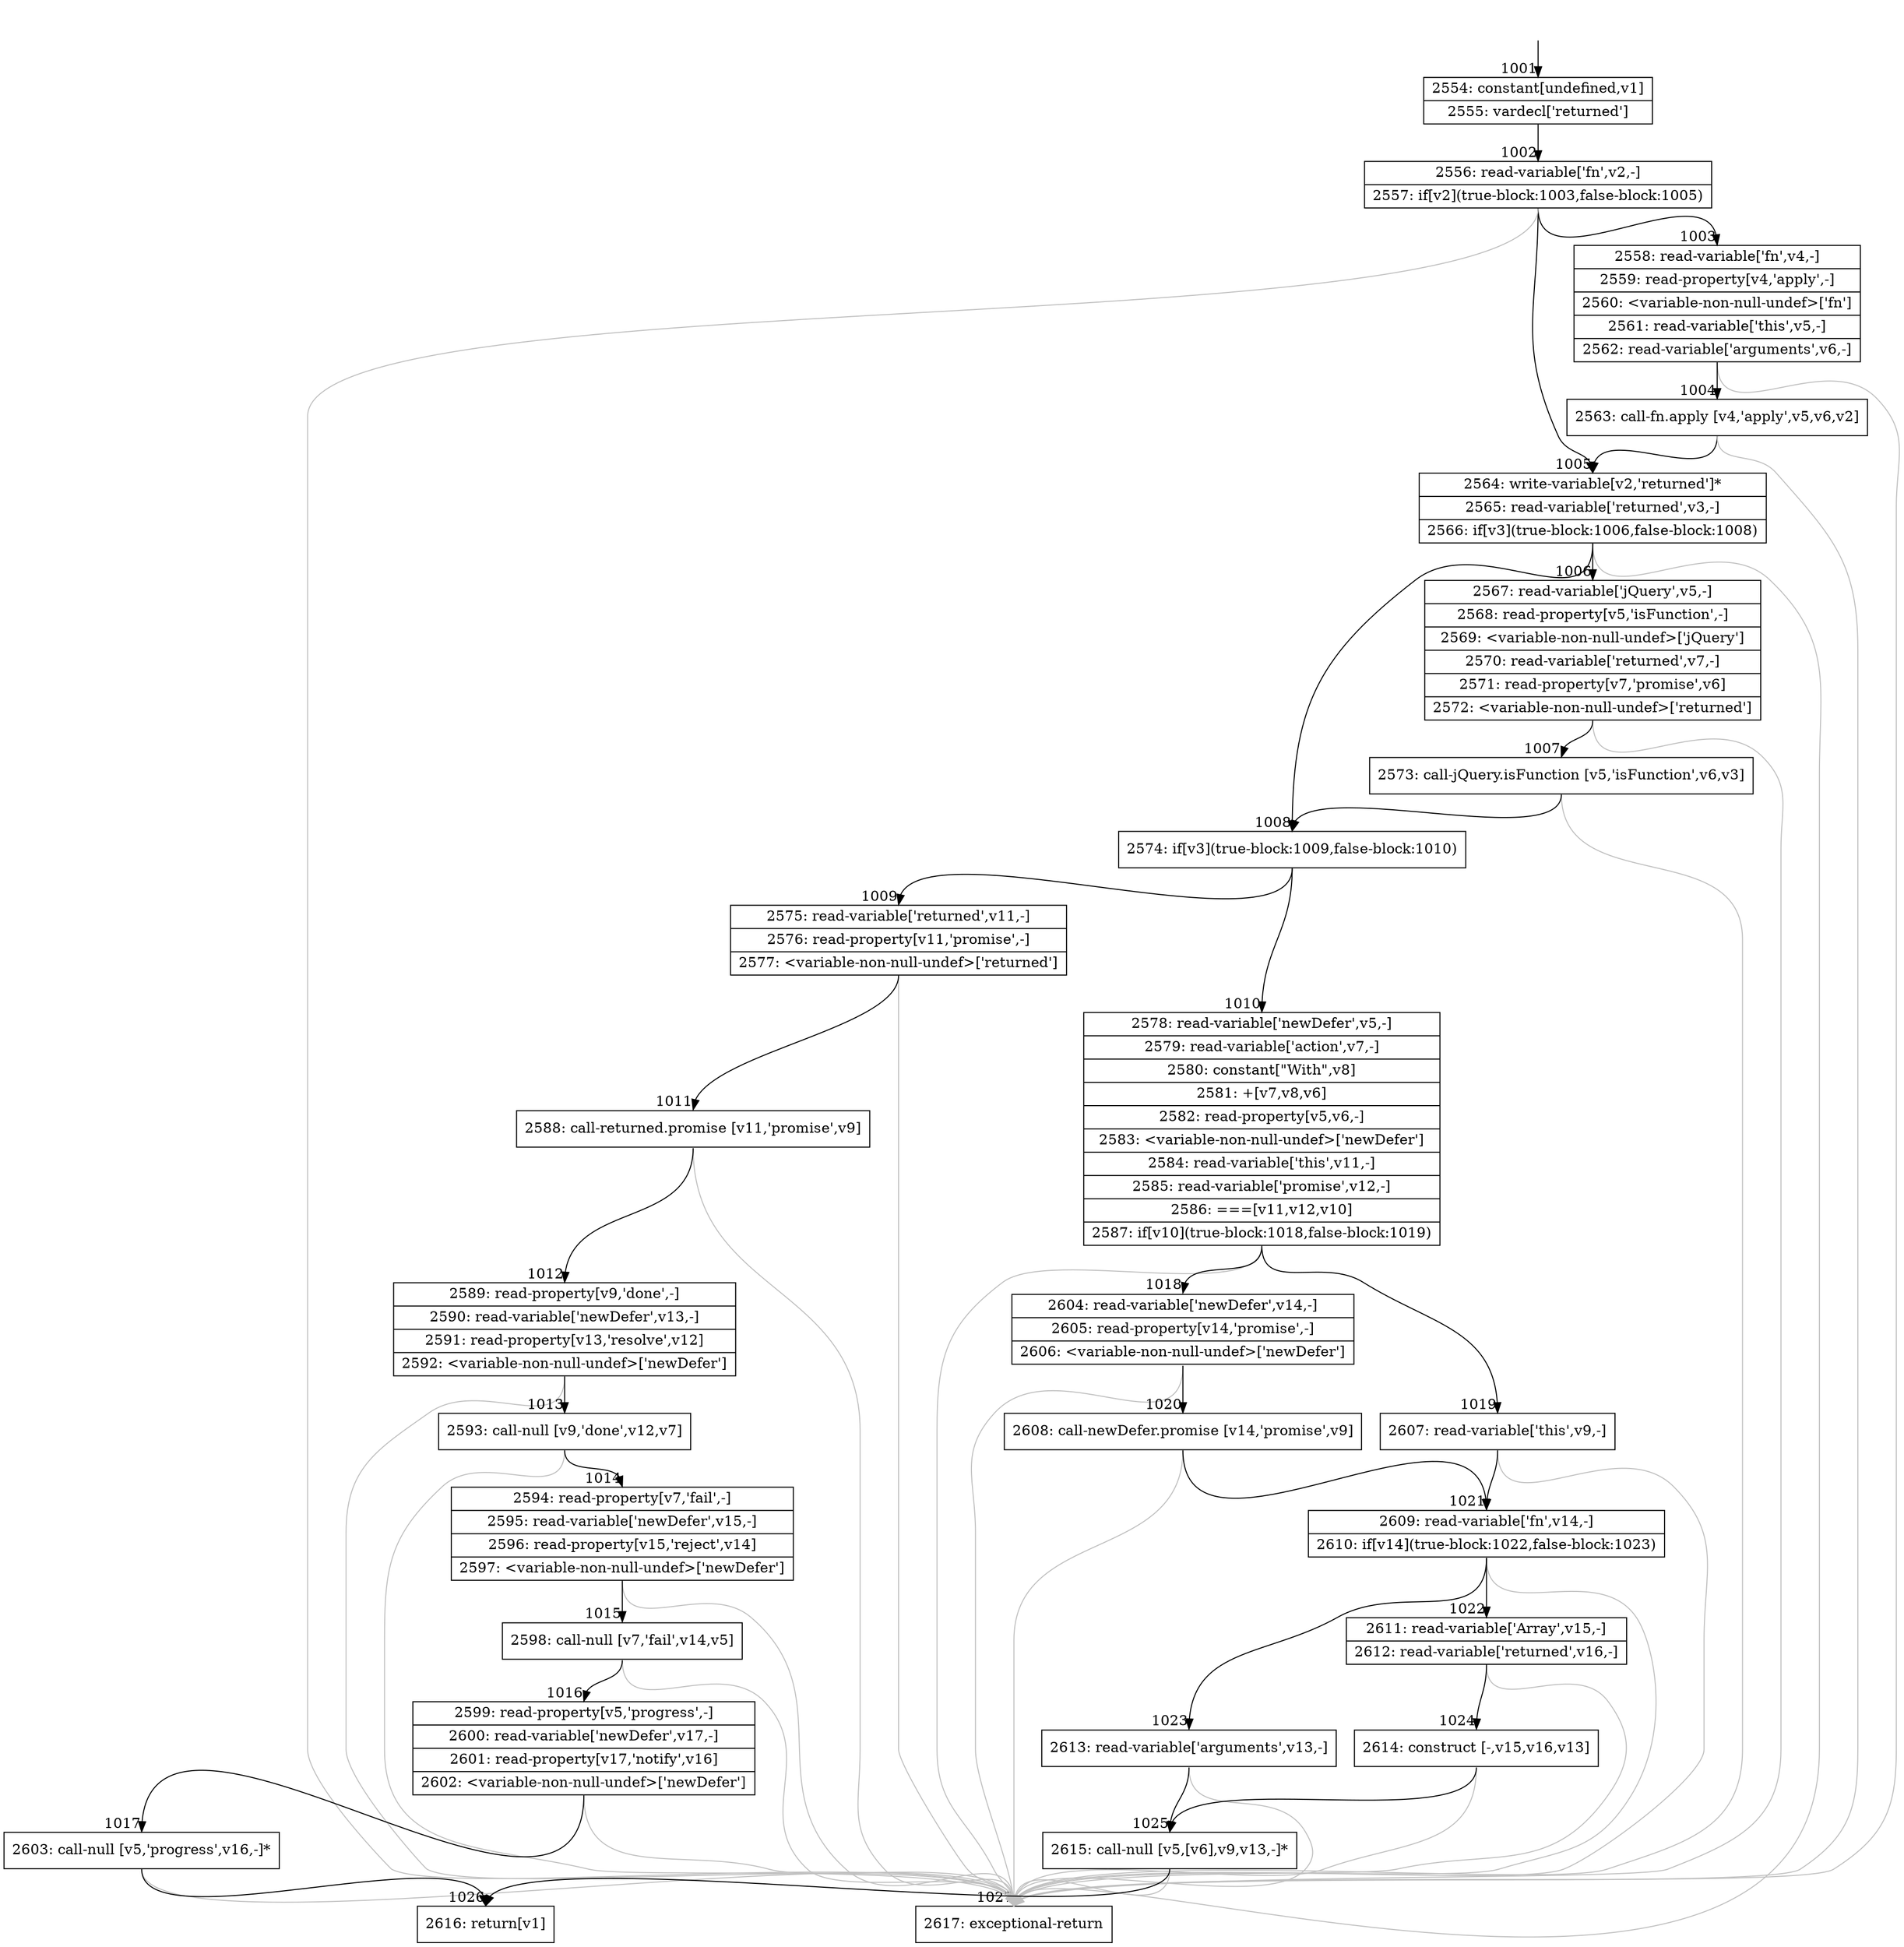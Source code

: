 digraph {
rankdir="TD"
BB_entry81[shape=none,label=""];
BB_entry81 -> BB1001 [tailport=s, headport=n, headlabel="    1001"]
BB1001 [shape=record label="{2554: constant[undefined,v1]|2555: vardecl['returned']}" ] 
BB1001 -> BB1002 [tailport=s, headport=n, headlabel="      1002"]
BB1002 [shape=record label="{2556: read-variable['fn',v2,-]|2557: if[v2](true-block:1003,false-block:1005)}" ] 
BB1002 -> BB1005 [tailport=s, headport=n, headlabel="      1005"]
BB1002 -> BB1003 [tailport=s, headport=n, headlabel="      1003"]
BB1002 -> BB1027 [tailport=s, headport=n, color=gray, headlabel="      1027"]
BB1003 [shape=record label="{2558: read-variable['fn',v4,-]|2559: read-property[v4,'apply',-]|2560: \<variable-non-null-undef\>['fn']|2561: read-variable['this',v5,-]|2562: read-variable['arguments',v6,-]}" ] 
BB1003 -> BB1004 [tailport=s, headport=n, headlabel="      1004"]
BB1003 -> BB1027 [tailport=s, headport=n, color=gray]
BB1004 [shape=record label="{2563: call-fn.apply [v4,'apply',v5,v6,v2]}" ] 
BB1004 -> BB1005 [tailport=s, headport=n]
BB1004 -> BB1027 [tailport=s, headport=n, color=gray]
BB1005 [shape=record label="{2564: write-variable[v2,'returned']*|2565: read-variable['returned',v3,-]|2566: if[v3](true-block:1006,false-block:1008)}" ] 
BB1005 -> BB1008 [tailport=s, headport=n, headlabel="      1008"]
BB1005 -> BB1006 [tailport=s, headport=n, headlabel="      1006"]
BB1005 -> BB1027 [tailport=s, headport=n, color=gray]
BB1006 [shape=record label="{2567: read-variable['jQuery',v5,-]|2568: read-property[v5,'isFunction',-]|2569: \<variable-non-null-undef\>['jQuery']|2570: read-variable['returned',v7,-]|2571: read-property[v7,'promise',v6]|2572: \<variable-non-null-undef\>['returned']}" ] 
BB1006 -> BB1007 [tailport=s, headport=n, headlabel="      1007"]
BB1006 -> BB1027 [tailport=s, headport=n, color=gray]
BB1007 [shape=record label="{2573: call-jQuery.isFunction [v5,'isFunction',v6,v3]}" ] 
BB1007 -> BB1008 [tailport=s, headport=n]
BB1007 -> BB1027 [tailport=s, headport=n, color=gray]
BB1008 [shape=record label="{2574: if[v3](true-block:1009,false-block:1010)}" ] 
BB1008 -> BB1009 [tailport=s, headport=n, headlabel="      1009"]
BB1008 -> BB1010 [tailport=s, headport=n, headlabel="      1010"]
BB1009 [shape=record label="{2575: read-variable['returned',v11,-]|2576: read-property[v11,'promise',-]|2577: \<variable-non-null-undef\>['returned']}" ] 
BB1009 -> BB1011 [tailport=s, headport=n, headlabel="      1011"]
BB1009 -> BB1027 [tailport=s, headport=n, color=gray]
BB1010 [shape=record label="{2578: read-variable['newDefer',v5,-]|2579: read-variable['action',v7,-]|2580: constant[\"With\",v8]|2581: +[v7,v8,v6]|2582: read-property[v5,v6,-]|2583: \<variable-non-null-undef\>['newDefer']|2584: read-variable['this',v11,-]|2585: read-variable['promise',v12,-]|2586: ===[v11,v12,v10]|2587: if[v10](true-block:1018,false-block:1019)}" ] 
BB1010 -> BB1018 [tailport=s, headport=n, headlabel="      1018"]
BB1010 -> BB1019 [tailport=s, headport=n, headlabel="      1019"]
BB1010 -> BB1027 [tailport=s, headport=n, color=gray]
BB1011 [shape=record label="{2588: call-returned.promise [v11,'promise',v9]}" ] 
BB1011 -> BB1012 [tailport=s, headport=n, headlabel="      1012"]
BB1011 -> BB1027 [tailport=s, headport=n, color=gray]
BB1012 [shape=record label="{2589: read-property[v9,'done',-]|2590: read-variable['newDefer',v13,-]|2591: read-property[v13,'resolve',v12]|2592: \<variable-non-null-undef\>['newDefer']}" ] 
BB1012 -> BB1013 [tailport=s, headport=n, headlabel="      1013"]
BB1012 -> BB1027 [tailport=s, headport=n, color=gray]
BB1013 [shape=record label="{2593: call-null [v9,'done',v12,v7]}" ] 
BB1013 -> BB1014 [tailport=s, headport=n, headlabel="      1014"]
BB1013 -> BB1027 [tailport=s, headport=n, color=gray]
BB1014 [shape=record label="{2594: read-property[v7,'fail',-]|2595: read-variable['newDefer',v15,-]|2596: read-property[v15,'reject',v14]|2597: \<variable-non-null-undef\>['newDefer']}" ] 
BB1014 -> BB1015 [tailport=s, headport=n, headlabel="      1015"]
BB1014 -> BB1027 [tailport=s, headport=n, color=gray]
BB1015 [shape=record label="{2598: call-null [v7,'fail',v14,v5]}" ] 
BB1015 -> BB1016 [tailport=s, headport=n, headlabel="      1016"]
BB1015 -> BB1027 [tailport=s, headport=n, color=gray]
BB1016 [shape=record label="{2599: read-property[v5,'progress',-]|2600: read-variable['newDefer',v17,-]|2601: read-property[v17,'notify',v16]|2602: \<variable-non-null-undef\>['newDefer']}" ] 
BB1016 -> BB1017 [tailport=s, headport=n, headlabel="      1017"]
BB1016 -> BB1027 [tailport=s, headport=n, color=gray]
BB1017 [shape=record label="{2603: call-null [v5,'progress',v16,-]*}" ] 
BB1017 -> BB1026 [tailport=s, headport=n, headlabel="      1026"]
BB1017 -> BB1027 [tailport=s, headport=n, color=gray]
BB1018 [shape=record label="{2604: read-variable['newDefer',v14,-]|2605: read-property[v14,'promise',-]|2606: \<variable-non-null-undef\>['newDefer']}" ] 
BB1018 -> BB1020 [tailport=s, headport=n, headlabel="      1020"]
BB1018 -> BB1027 [tailport=s, headport=n, color=gray]
BB1019 [shape=record label="{2607: read-variable['this',v9,-]}" ] 
BB1019 -> BB1021 [tailport=s, headport=n, headlabel="      1021"]
BB1019 -> BB1027 [tailport=s, headport=n, color=gray]
BB1020 [shape=record label="{2608: call-newDefer.promise [v14,'promise',v9]}" ] 
BB1020 -> BB1021 [tailport=s, headport=n]
BB1020 -> BB1027 [tailport=s, headport=n, color=gray]
BB1021 [shape=record label="{2609: read-variable['fn',v14,-]|2610: if[v14](true-block:1022,false-block:1023)}" ] 
BB1021 -> BB1022 [tailport=s, headport=n, headlabel="      1022"]
BB1021 -> BB1023 [tailport=s, headport=n, headlabel="      1023"]
BB1021 -> BB1027 [tailport=s, headport=n, color=gray]
BB1022 [shape=record label="{2611: read-variable['Array',v15,-]|2612: read-variable['returned',v16,-]}" ] 
BB1022 -> BB1024 [tailport=s, headport=n, headlabel="      1024"]
BB1022 -> BB1027 [tailport=s, headport=n, color=gray]
BB1023 [shape=record label="{2613: read-variable['arguments',v13,-]}" ] 
BB1023 -> BB1025 [tailport=s, headport=n, headlabel="      1025"]
BB1023 -> BB1027 [tailport=s, headport=n, color=gray]
BB1024 [shape=record label="{2614: construct [-,v15,v16,v13]}" ] 
BB1024 -> BB1025 [tailport=s, headport=n]
BB1024 -> BB1027 [tailport=s, headport=n, color=gray]
BB1025 [shape=record label="{2615: call-null [v5,[v6],v9,v13,-]*}" ] 
BB1025 -> BB1026 [tailport=s, headport=n]
BB1025 -> BB1027 [tailport=s, headport=n, color=gray]
BB1026 [shape=record label="{2616: return[v1]}" ] 
BB1027 [shape=record label="{2617: exceptional-return}" ] 
//#$~ 1199
}
